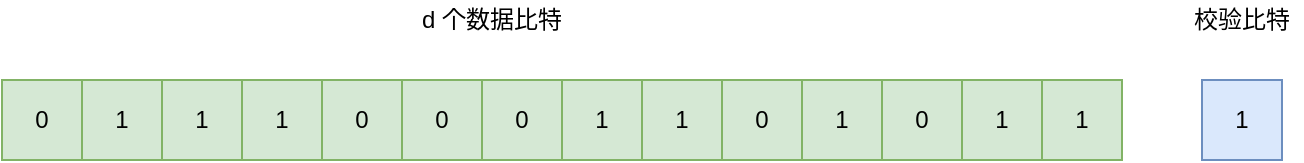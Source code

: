 <mxfile version="12.4.2" type="device" pages="1"><diagram id="sFceiy4OeYLt1NjEx-Vi" name="Page-1"><mxGraphModel dx="946" dy="598" grid="1" gridSize="10" guides="1" tooltips="1" connect="1" arrows="1" fold="1" page="1" pageScale="1" pageWidth="827" pageHeight="1169" math="0" shadow="0"><root><mxCell id="0"/><mxCell id="1" parent="0"/><mxCell id="UuCFkfs9SMUYCEvQ0la3-1" value="0" style="rounded=0;whiteSpace=wrap;html=1;fillColor=#d5e8d4;strokeColor=#82b366;" vertex="1" parent="1"><mxGeometry x="160" y="160" width="40" height="40" as="geometry"/></mxCell><mxCell id="UuCFkfs9SMUYCEvQ0la3-2" value="1" style="rounded=0;whiteSpace=wrap;html=1;fillColor=#d5e8d4;strokeColor=#82b366;" vertex="1" parent="1"><mxGeometry x="200" y="160" width="40" height="40" as="geometry"/></mxCell><mxCell id="UuCFkfs9SMUYCEvQ0la3-3" value="1" style="rounded=0;whiteSpace=wrap;html=1;fillColor=#d5e8d4;strokeColor=#82b366;" vertex="1" parent="1"><mxGeometry x="240" y="160" width="40" height="40" as="geometry"/></mxCell><mxCell id="UuCFkfs9SMUYCEvQ0la3-5" value="1" style="rounded=0;whiteSpace=wrap;html=1;fillColor=#d5e8d4;strokeColor=#82b366;" vertex="1" parent="1"><mxGeometry x="280" y="160" width="40" height="40" as="geometry"/></mxCell><mxCell id="UuCFkfs9SMUYCEvQ0la3-6" value="0" style="rounded=0;whiteSpace=wrap;html=1;fillColor=#d5e8d4;strokeColor=#82b366;" vertex="1" parent="1"><mxGeometry x="320" y="160" width="40" height="40" as="geometry"/></mxCell><mxCell id="UuCFkfs9SMUYCEvQ0la3-7" value="0" style="rounded=0;whiteSpace=wrap;html=1;fillColor=#d5e8d4;strokeColor=#82b366;" vertex="1" parent="1"><mxGeometry x="360" y="160" width="40" height="40" as="geometry"/></mxCell><mxCell id="UuCFkfs9SMUYCEvQ0la3-8" value="0" style="rounded=0;whiteSpace=wrap;html=1;fillColor=#d5e8d4;strokeColor=#82b366;" vertex="1" parent="1"><mxGeometry x="400" y="160" width="40" height="40" as="geometry"/></mxCell><mxCell id="UuCFkfs9SMUYCEvQ0la3-9" value="1" style="rounded=0;whiteSpace=wrap;html=1;fillColor=#d5e8d4;strokeColor=#82b366;" vertex="1" parent="1"><mxGeometry x="440" y="160" width="40" height="40" as="geometry"/></mxCell><mxCell id="UuCFkfs9SMUYCEvQ0la3-10" value="1" style="rounded=0;whiteSpace=wrap;html=1;fillColor=#d5e8d4;strokeColor=#82b366;" vertex="1" parent="1"><mxGeometry x="480" y="160" width="40" height="40" as="geometry"/></mxCell><mxCell id="UuCFkfs9SMUYCEvQ0la3-11" value="0" style="rounded=0;whiteSpace=wrap;html=1;fillColor=#d5e8d4;strokeColor=#82b366;" vertex="1" parent="1"><mxGeometry x="520" y="160" width="40" height="40" as="geometry"/></mxCell><mxCell id="UuCFkfs9SMUYCEvQ0la3-12" value="1" style="rounded=0;whiteSpace=wrap;html=1;fillColor=#d5e8d4;strokeColor=#82b366;" vertex="1" parent="1"><mxGeometry x="560" y="160" width="40" height="40" as="geometry"/></mxCell><mxCell id="UuCFkfs9SMUYCEvQ0la3-13" value="0" style="rounded=0;whiteSpace=wrap;html=1;fillColor=#d5e8d4;strokeColor=#82b366;" vertex="1" parent="1"><mxGeometry x="600" y="160" width="40" height="40" as="geometry"/></mxCell><mxCell id="UuCFkfs9SMUYCEvQ0la3-14" value="1" style="rounded=0;whiteSpace=wrap;html=1;fillColor=#d5e8d4;strokeColor=#82b366;" vertex="1" parent="1"><mxGeometry x="640" y="160" width="40" height="40" as="geometry"/></mxCell><mxCell id="UuCFkfs9SMUYCEvQ0la3-15" value="1" style="rounded=0;whiteSpace=wrap;html=1;fillColor=#d5e8d4;strokeColor=#82b366;" vertex="1" parent="1"><mxGeometry x="680" y="160" width="40" height="40" as="geometry"/></mxCell><mxCell id="UuCFkfs9SMUYCEvQ0la3-17" value="1" style="rounded=0;whiteSpace=wrap;html=1;fillColor=#dae8fc;strokeColor=#6c8ebf;" vertex="1" parent="1"><mxGeometry x="760" y="160" width="40" height="40" as="geometry"/></mxCell><mxCell id="UuCFkfs9SMUYCEvQ0la3-19" value="d 个数据比特" style="text;html=1;strokeColor=none;fillColor=none;align=center;verticalAlign=middle;whiteSpace=wrap;rounded=0;" vertex="1" parent="1"><mxGeometry x="350" y="120" width="110" height="20" as="geometry"/></mxCell><mxCell id="UuCFkfs9SMUYCEvQ0la3-20" value="校验比特" style="text;html=1;strokeColor=none;fillColor=none;align=center;verticalAlign=middle;whiteSpace=wrap;rounded=0;" vertex="1" parent="1"><mxGeometry x="750" y="120" width="60" height="20" as="geometry"/></mxCell></root></mxGraphModel></diagram></mxfile>